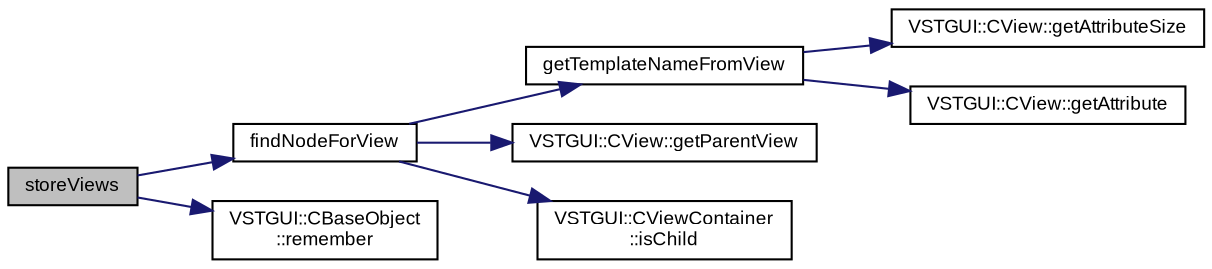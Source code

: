 digraph "storeViews"
{
  bgcolor="transparent";
  edge [fontname="Arial",fontsize="9",labelfontname="Arial",labelfontsize="9"];
  node [fontname="Arial",fontsize="9",shape=record];
  rankdir="LR";
  Node1 [label="storeViews",height=0.2,width=0.4,color="black", fillcolor="grey75", style="filled" fontcolor="black"];
  Node1 -> Node2 [color="midnightblue",fontsize="9",style="solid",fontname="Arial"];
  Node2 [label="findNodeForView",height=0.2,width=0.4,color="black",URL="$class_v_s_t_g_u_i_1_1_u_i_description.html#a3f232417750e087461c23a532906c6bd"];
  Node2 -> Node3 [color="midnightblue",fontsize="9",style="solid",fontname="Arial"];
  Node3 [label="getTemplateNameFromView",height=0.2,width=0.4,color="black",URL="$class_v_s_t_g_u_i_1_1_u_i_description.html#ad51087e5507fafdc6e67e3667125fa80"];
  Node3 -> Node4 [color="midnightblue",fontsize="9",style="solid",fontname="Arial"];
  Node4 [label="VSTGUI::CView::getAttributeSize",height=0.2,width=0.4,color="black",URL="$class_v_s_t_g_u_i_1_1_c_view.html#aca7d0f4f75760c54963621b67720d6a7",tooltip="get the size of an attribute "];
  Node3 -> Node5 [color="midnightblue",fontsize="9",style="solid",fontname="Arial"];
  Node5 [label="VSTGUI::CView::getAttribute",height=0.2,width=0.4,color="black",URL="$class_v_s_t_g_u_i_1_1_c_view.html#a1691269ee71c2cfedde6f940d7526baa",tooltip="get an attribute "];
  Node2 -> Node6 [color="midnightblue",fontsize="9",style="solid",fontname="Arial"];
  Node6 [label="VSTGUI::CView::getParentView",height=0.2,width=0.4,color="black",URL="$class_v_s_t_g_u_i_1_1_c_view.html#ac45407fc7304ee33c5729fa04edaea76",tooltip="get parent view "];
  Node2 -> Node7 [color="midnightblue",fontsize="9",style="solid",fontname="Arial"];
  Node7 [label="VSTGUI::CViewContainer\l::isChild",height=0.2,width=0.4,color="black",URL="$class_v_s_t_g_u_i_1_1_c_view_container.html#a60ad2aca49fcfc7cd997f5355b62b148",tooltip="check if pView is a child view of this container "];
  Node1 -> Node8 [color="midnightblue",fontsize="9",style="solid",fontname="Arial"];
  Node8 [label="VSTGUI::CBaseObject\l::remember",height=0.2,width=0.4,color="black",URL="$class_v_s_t_g_u_i_1_1_c_base_object.html#ada0719d1daaca4af1795018001769311",tooltip="increase refcount "];
}
